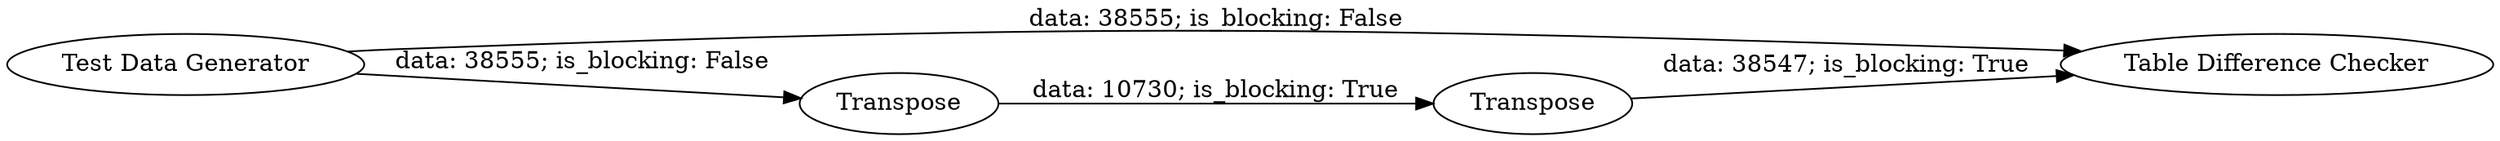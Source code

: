 digraph {
	"7500027608708844416_1560" [label="Table Difference Checker"]
	"7500027608708844416_1" [label=Transpose]
	"7500027608708844416_2" [label=Transpose]
	"7500027608708844416_1558" [label="Test Data Generator"]
	"7500027608708844416_1558" -> "7500027608708844416_1560" [label="data: 38555; is_blocking: False"]
	"7500027608708844416_2" -> "7500027608708844416_1560" [label="data: 38547; is_blocking: True"]
	"7500027608708844416_1558" -> "7500027608708844416_1" [label="data: 38555; is_blocking: False"]
	"7500027608708844416_1" -> "7500027608708844416_2" [label="data: 10730; is_blocking: True"]
	rankdir=LR
}
